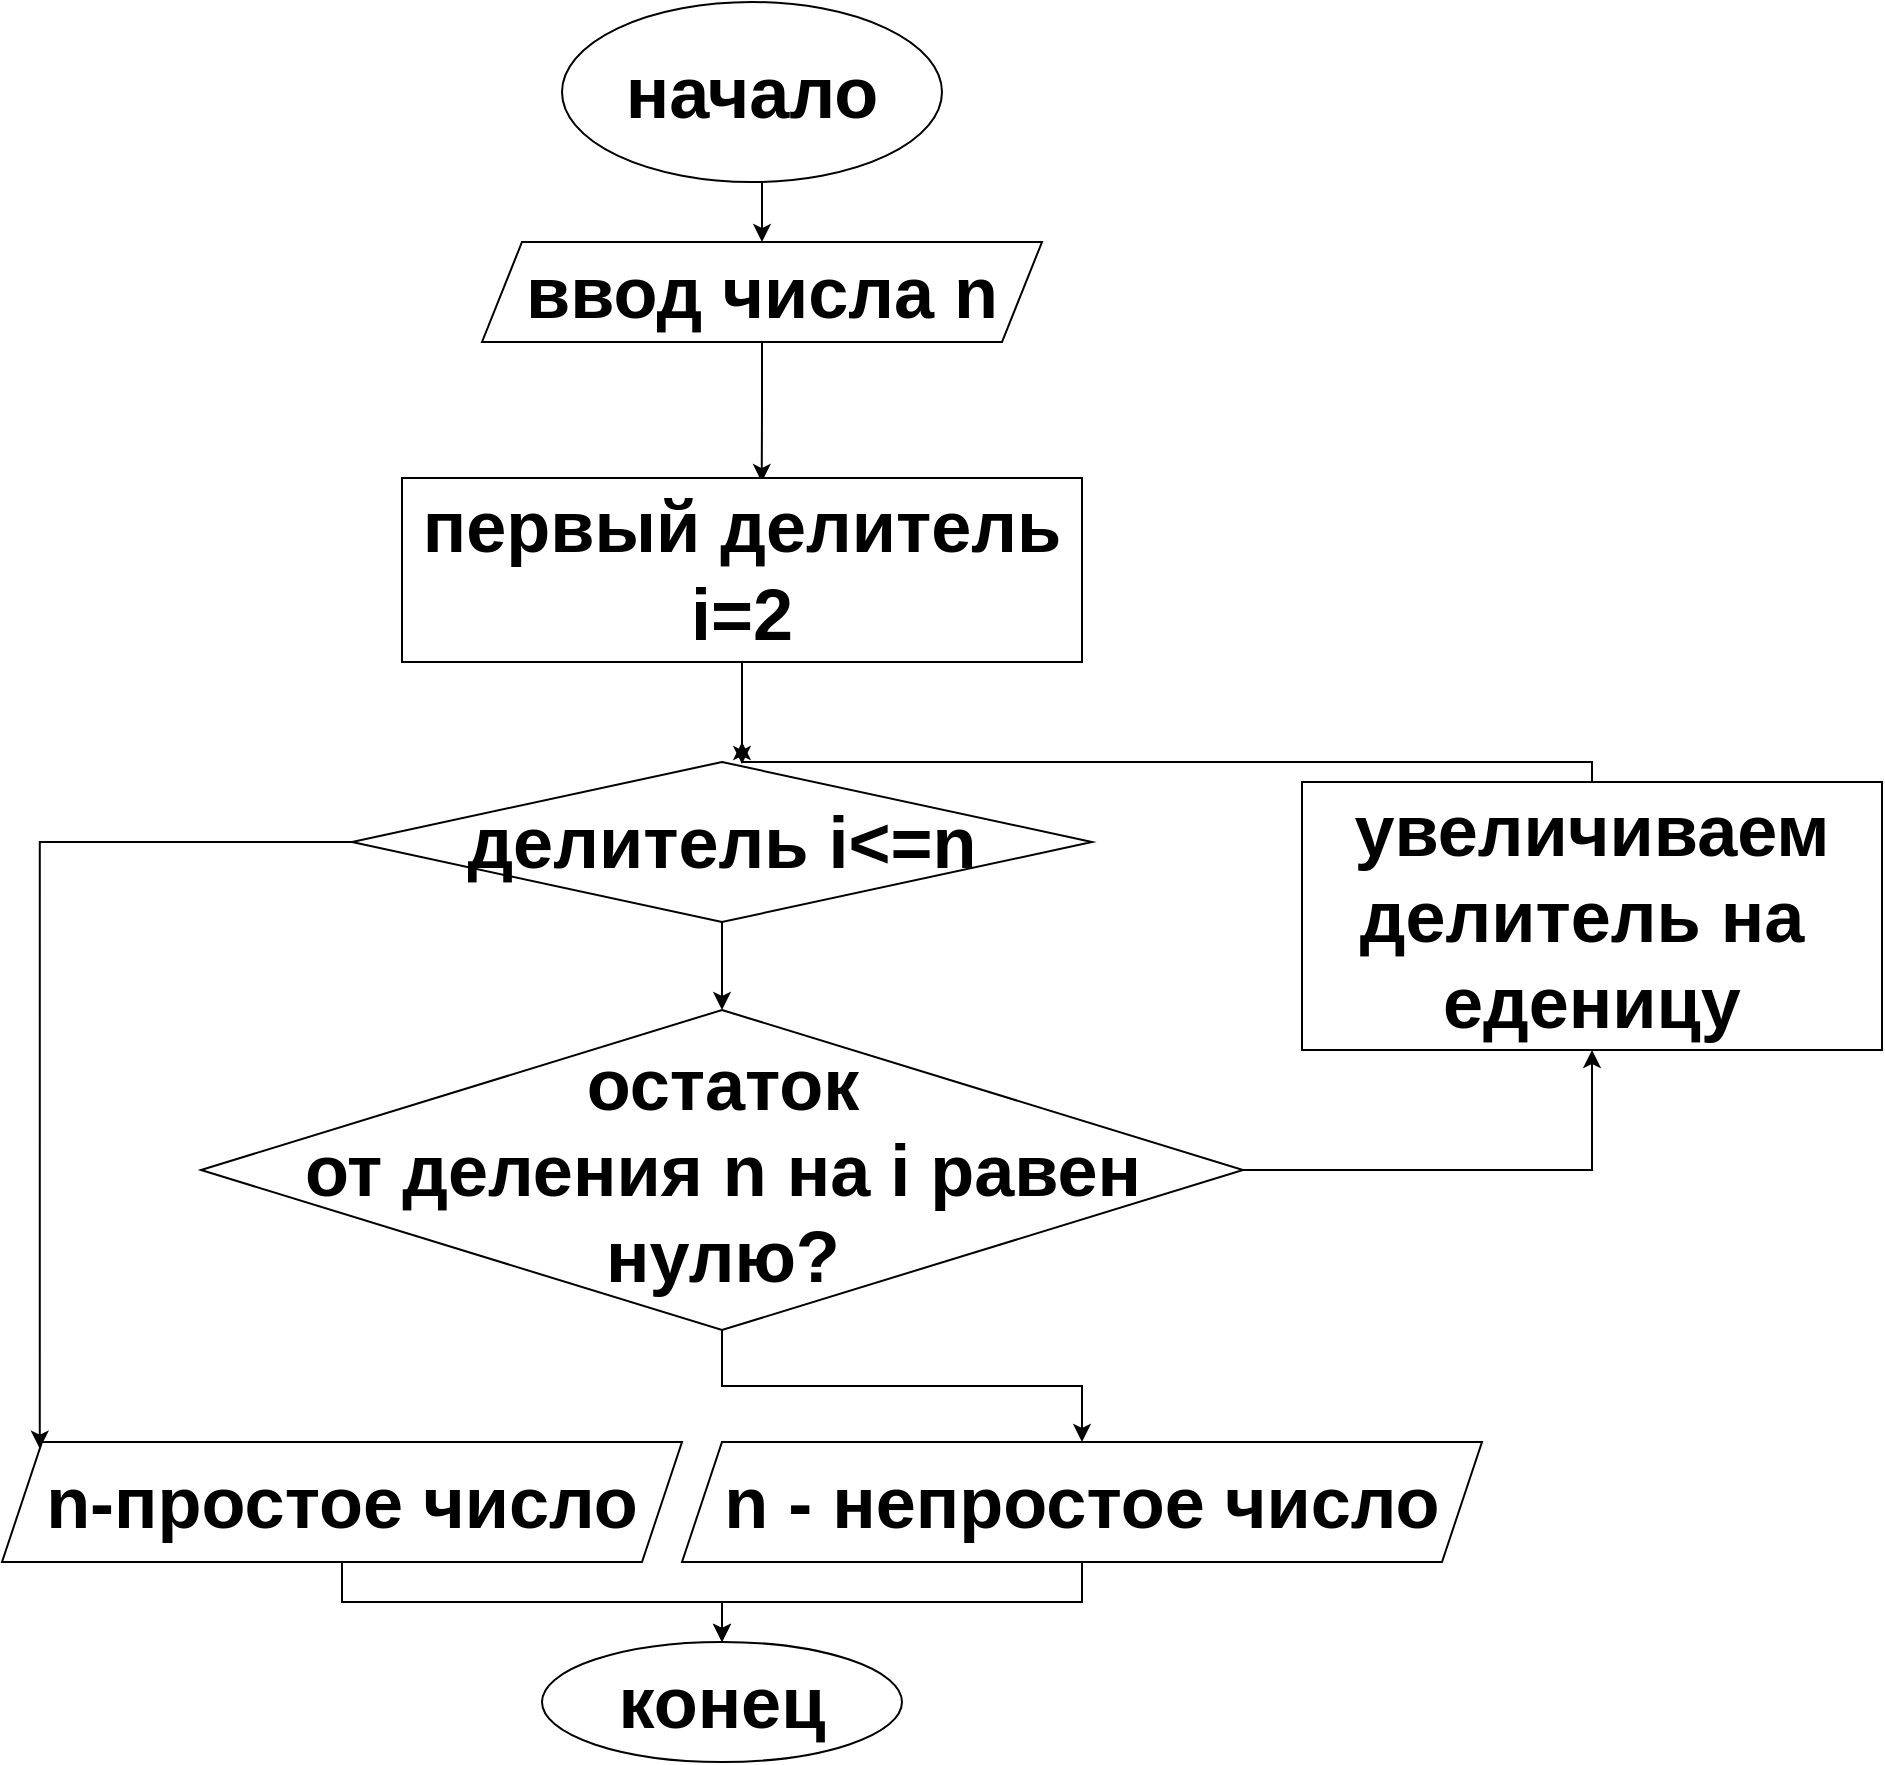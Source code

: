 <mxfile version="14.8.6" type="github">
  <diagram id="R2lEEEUBdFMjLlhIrx00" name="Page-1">
    <mxGraphModel dx="1382" dy="1864" grid="1" gridSize="10" guides="1" tooltips="1" connect="1" arrows="1" fold="1" page="1" pageScale="1" pageWidth="850" pageHeight="1100" math="0" shadow="0" extFonts="Permanent Marker^https://fonts.googleapis.com/css?family=Permanent+Marker">
      <root>
        <mxCell id="0" />
        <mxCell id="1" parent="0" />
        <mxCell id="9XVyaEB-Nx_Zjfo7yINc-22" style="edgeStyle=orthogonalEdgeStyle;rounded=0;orthogonalLoop=1;jettySize=auto;html=1;exitX=0.5;exitY=1;exitDx=0;exitDy=0;entryX=0.5;entryY=0;entryDx=0;entryDy=0;" edge="1" parent="1" source="9XVyaEB-Nx_Zjfo7yINc-1" target="9XVyaEB-Nx_Zjfo7yINc-3">
          <mxGeometry relative="1" as="geometry" />
        </mxCell>
        <mxCell id="9XVyaEB-Nx_Zjfo7yINc-1" value="&lt;font style=&quot;font-size: 36px&quot;&gt;&lt;b&gt;начало&lt;/b&gt;&lt;/font&gt;" style="ellipse;whiteSpace=wrap;html=1;strokeColor=#000000;" vertex="1" parent="1">
          <mxGeometry x="300" y="-40" width="190" height="90" as="geometry" />
        </mxCell>
        <mxCell id="9XVyaEB-Nx_Zjfo7yINc-23" style="edgeStyle=orthogonalEdgeStyle;rounded=0;orthogonalLoop=1;jettySize=auto;html=1;exitX=0.5;exitY=1;exitDx=0;exitDy=0;entryX=0.529;entryY=0.022;entryDx=0;entryDy=0;entryPerimeter=0;" edge="1" parent="1" source="9XVyaEB-Nx_Zjfo7yINc-3" target="9XVyaEB-Nx_Zjfo7yINc-5">
          <mxGeometry relative="1" as="geometry" />
        </mxCell>
        <mxCell id="9XVyaEB-Nx_Zjfo7yINc-3" value="&lt;font style=&quot;font-size: 36px&quot;&gt;&lt;b&gt;ввод числа n&lt;/b&gt;&lt;/font&gt;" style="shape=parallelogram;perimeter=parallelogramPerimeter;whiteSpace=wrap;html=1;fixedSize=1;strokeColor=#000000;" vertex="1" parent="1">
          <mxGeometry x="260" y="80" width="280" height="50" as="geometry" />
        </mxCell>
        <mxCell id="9XVyaEB-Nx_Zjfo7yINc-24" style="edgeStyle=orthogonalEdgeStyle;rounded=0;orthogonalLoop=1;jettySize=auto;html=1;exitX=0.5;exitY=1;exitDx=0;exitDy=0;entryX=0.527;entryY=0.013;entryDx=0;entryDy=0;entryPerimeter=0;" edge="1" parent="1" source="9XVyaEB-Nx_Zjfo7yINc-5" target="9XVyaEB-Nx_Zjfo7yINc-8">
          <mxGeometry relative="1" as="geometry" />
        </mxCell>
        <mxCell id="9XVyaEB-Nx_Zjfo7yINc-5" value="&lt;font style=&quot;font-size: 36px&quot;&gt;&lt;b&gt;первый делитель&lt;br&gt;i=2&lt;br&gt;&lt;/b&gt;&lt;/font&gt;" style="rounded=0;whiteSpace=wrap;html=1;strokeColor=#000000;" vertex="1" parent="1">
          <mxGeometry x="220" y="198" width="340" height="92" as="geometry" />
        </mxCell>
        <mxCell id="9XVyaEB-Nx_Zjfo7yINc-25" style="edgeStyle=orthogonalEdgeStyle;rounded=0;orthogonalLoop=1;jettySize=auto;html=1;exitX=0.5;exitY=1;exitDx=0;exitDy=0;entryX=0.5;entryY=0;entryDx=0;entryDy=0;" edge="1" parent="1" source="9XVyaEB-Nx_Zjfo7yINc-8" target="9XVyaEB-Nx_Zjfo7yINc-13">
          <mxGeometry relative="1" as="geometry" />
        </mxCell>
        <mxCell id="9XVyaEB-Nx_Zjfo7yINc-27" style="edgeStyle=orthogonalEdgeStyle;rounded=0;orthogonalLoop=1;jettySize=auto;html=1;exitX=0;exitY=0.5;exitDx=0;exitDy=0;entryX=0;entryY=0;entryDx=0;entryDy=0;" edge="1" parent="1" source="9XVyaEB-Nx_Zjfo7yINc-8" target="9XVyaEB-Nx_Zjfo7yINc-18">
          <mxGeometry relative="1" as="geometry" />
        </mxCell>
        <mxCell id="9XVyaEB-Nx_Zjfo7yINc-8" value="&lt;font style=&quot;font-size: 36px&quot;&gt;&lt;b&gt;делитель i&amp;lt;=n&lt;/b&gt;&lt;/font&gt;" style="rhombus;whiteSpace=wrap;html=1;strokeColor=#000000;" vertex="1" parent="1">
          <mxGeometry x="195" y="340" width="370" height="80" as="geometry" />
        </mxCell>
        <mxCell id="9XVyaEB-Nx_Zjfo7yINc-37" style="edgeStyle=elbowEdgeStyle;rounded=0;orthogonalLoop=1;jettySize=auto;elbow=vertical;html=1;" edge="1" parent="1" source="9XVyaEB-Nx_Zjfo7yINc-9">
          <mxGeometry relative="1" as="geometry">
            <mxPoint x="390" y="330" as="targetPoint" />
          </mxGeometry>
        </mxCell>
        <mxCell id="9XVyaEB-Nx_Zjfo7yINc-9" value="&lt;font style=&quot;font-size: 36px&quot;&gt;&lt;b&gt;увеличиваем&lt;br&gt;делитель на&amp;nbsp;&lt;br&gt;еденицу&lt;br&gt;&lt;/b&gt;&lt;/font&gt;" style="rounded=0;whiteSpace=wrap;html=1;strokeColor=#000000;" vertex="1" parent="1">
          <mxGeometry x="670" y="350" width="290" height="134" as="geometry" />
        </mxCell>
        <mxCell id="9XVyaEB-Nx_Zjfo7yINc-26" style="edgeStyle=orthogonalEdgeStyle;rounded=0;orthogonalLoop=1;jettySize=auto;html=1;exitX=0.5;exitY=1;exitDx=0;exitDy=0;" edge="1" parent="1" source="9XVyaEB-Nx_Zjfo7yINc-13" target="9XVyaEB-Nx_Zjfo7yINc-16">
          <mxGeometry relative="1" as="geometry" />
        </mxCell>
        <mxCell id="9XVyaEB-Nx_Zjfo7yINc-28" style="edgeStyle=orthogonalEdgeStyle;rounded=0;orthogonalLoop=1;jettySize=auto;html=1;exitX=1;exitY=0.5;exitDx=0;exitDy=0;entryX=0.5;entryY=1;entryDx=0;entryDy=0;" edge="1" parent="1" source="9XVyaEB-Nx_Zjfo7yINc-13" target="9XVyaEB-Nx_Zjfo7yINc-9">
          <mxGeometry relative="1" as="geometry" />
        </mxCell>
        <mxCell id="9XVyaEB-Nx_Zjfo7yINc-13" value="&lt;font style=&quot;font-size: 36px&quot;&gt;&lt;b&gt;остаток &lt;br&gt;от деления n на i равен&lt;br&gt;нулю?&lt;br&gt;&lt;/b&gt;&lt;/font&gt;" style="rhombus;whiteSpace=wrap;html=1;strokeColor=#000000;" vertex="1" parent="1">
          <mxGeometry x="119.5" y="464" width="521" height="160" as="geometry" />
        </mxCell>
        <mxCell id="9XVyaEB-Nx_Zjfo7yINc-36" style="edgeStyle=elbowEdgeStyle;rounded=0;orthogonalLoop=1;jettySize=auto;elbow=vertical;html=1;exitX=0.5;exitY=1;exitDx=0;exitDy=0;" edge="1" parent="1" source="9XVyaEB-Nx_Zjfo7yINc-16">
          <mxGeometry relative="1" as="geometry">
            <mxPoint x="380" y="780" as="targetPoint" />
          </mxGeometry>
        </mxCell>
        <mxCell id="9XVyaEB-Nx_Zjfo7yINc-16" value="&lt;font style=&quot;font-size: 36px&quot;&gt;&lt;b&gt;n - непростое число&lt;/b&gt;&lt;/font&gt;" style="shape=parallelogram;perimeter=parallelogramPerimeter;whiteSpace=wrap;html=1;fixedSize=1;strokeColor=#000000;" vertex="1" parent="1">
          <mxGeometry x="360" y="680" width="400" height="60" as="geometry" />
        </mxCell>
        <mxCell id="9XVyaEB-Nx_Zjfo7yINc-35" style="edgeStyle=elbowEdgeStyle;rounded=0;orthogonalLoop=1;jettySize=auto;elbow=vertical;html=1;entryX=0.5;entryY=0;entryDx=0;entryDy=0;" edge="1" parent="1" source="9XVyaEB-Nx_Zjfo7yINc-18" target="9XVyaEB-Nx_Zjfo7yINc-21">
          <mxGeometry relative="1" as="geometry" />
        </mxCell>
        <mxCell id="9XVyaEB-Nx_Zjfo7yINc-18" value="&lt;font style=&quot;font-size: 36px&quot;&gt;&lt;b&gt;n-простое число&lt;/b&gt;&lt;/font&gt;" style="shape=parallelogram;perimeter=parallelogramPerimeter;whiteSpace=wrap;html=1;fixedSize=1;strokeColor=#000000;" vertex="1" parent="1">
          <mxGeometry x="20" y="680" width="340" height="60" as="geometry" />
        </mxCell>
        <mxCell id="9XVyaEB-Nx_Zjfo7yINc-21" value="&lt;font style=&quot;font-size: 36px&quot;&gt;&lt;b&gt;конец&lt;/b&gt;&lt;/font&gt;" style="ellipse;whiteSpace=wrap;html=1;strokeColor=#000000;" vertex="1" parent="1">
          <mxGeometry x="290" y="780" width="180" height="60" as="geometry" />
        </mxCell>
      </root>
    </mxGraphModel>
  </diagram>
</mxfile>
